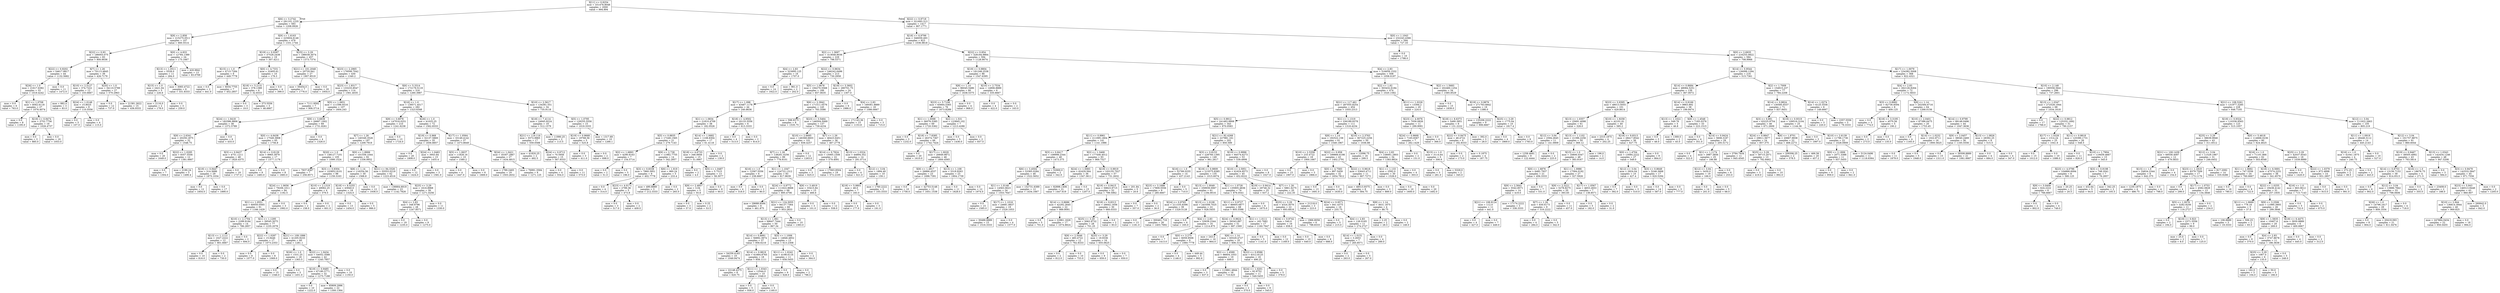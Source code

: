 digraph Tree {
node [shape=box] ;
0 [label="X[11] <= 0.9254\nmse = 331476.8048\nsamples = 2000\nvalue = 994.894"] ;
1 [label="X[6] <= 3.2742\nmse = 291101.1235\nsamples = 583\nvalue = 1208.0926"] ;
0 -> 1 [labeldistance=2.5, labelangle=45, headlabel="True"] ;
2 [label="X[9] <= 2.858\nmse = 215275.0511\nsamples = 107\nvalue = 660.5514"] ;
1 -> 2 ;
3 [label="X[22] <= 0.93\nmse = 186003.075\nsamples = 83\nvalue = 800.9036"] ;
2 -> 3 ;
4 [label="X[22] <= 0.9202\nmse = 54617.8817\nsamples = 44\nvalue = 1132.5682"] ;
3 -> 4 ;
5 [label="X[26] <= 1.0\nmse = 21617.6382\nsamples = 33\nvalue = 1019.4242"] ;
4 -> 5 ;
6 [label="mse = 0.0\nsamples = 6\nvalue = 763.0"] ;
5 -> 6 ;
7 [label="X[1] <= 1.0708\nmse = 8562.6118\nsamples = 27\nvalue = 1076.4074"] ;
5 -> 7 ;
8 [label="mse = 0.0\nsamples = 8\nvalue = 1195.0"] ;
7 -> 8 ;
9 [label="X[19] <= 0.9474\nmse = 3752.7756\nsamples = 19\nvalue = 1026.4737"] ;
7 -> 9 ;
10 [label="mse = 0.0\nsamples = 3\nvalue = 885.0"] ;
9 -> 10 ;
11 [label="mse = 0.0\nsamples = 16\nvalue = 1053.0"] ;
9 -> 11 ;
12 [label="mse = 0.0\nsamples = 11\nvalue = 1472.0"] ;
4 -> 12 ;
13 [label="X[7] <= 1.26\nmse = 70113.4845\nsamples = 39\nvalue = 426.7179"] ;
3 -> 13 ;
14 [label="X[10] <= 2.5127\nmse = 374.7222\nsamples = 12\nvalue = 103.6667"] ;
13 -> 14 ;
15 [label="mse = 882.0\nsamples = 3\nvalue = 83.0"] ;
14 -> 15 ;
16 [label="X[24] <= 1.0148\nmse = 15.8025\nsamples = 9\nvalue = 110.5556"] ;
14 -> 16 ;
17 [label="mse = 0.0\nsamples = 5\nvalue = 107.0"] ;
16 -> 17 ;
18 [label="mse = 0.0\nsamples = 4\nvalue = 115.0"] ;
16 -> 18 ;
19 [label="X[20] <= 1.0\nmse = 34110.5789\nsamples = 27\nvalue = 570.2963"] ;
13 -> 19 ;
20 [label="mse = 0.0\nsamples = 12\nvalue = 737.0"] ;
19 -> 20 ;
21 [label="mse = 21381.2622\nsamples = 15\nvalue = 436.9333"] ;
19 -> 21 ;
22 [label="X[0] <= 4.833\nmse = 12784.1389\nsamples = 24\nvalue = 175.1667"] ;
2 -> 22 ;
23 [label="X[13] <= 1.0511\nmse = 5528.0\nsamples = 11\nvalue = 284.0"] ;
22 -> 23 ;
24 [label="X[15] <= 1.0\nmse = 2421.04\nsamples = 5\nvalue = 226.6"] ;
23 -> 24 ;
25 [label="mse = 2116.0\nsamples = 2\nvalue = 178.0"] ;
24 -> 25 ;
26 [label="mse = 0.0\nsamples = 3\nvalue = 259.0"] ;
24 -> 26 ;
27 [label="mse = 3083.4722\nsamples = 6\nvalue = 331.8333"] ;
23 -> 27 ;
28 [label="mse = 420.9941\nsamples = 13\nvalue = 83.0769"] ;
22 -> 28 ;
29 [label="X[9] <= 1.6163\nmse = 225604.6146\nsamples = 476\nvalue = 1331.1744"] ;
1 -> 29 ;
30 [label="X[19] <= 0.9397\nmse = 37528.2438\nsamples = 19\nvalue = 307.4211"] ;
29 -> 30 ;
31 [label="X[15] <= 1.0\nmse = 4715.7284\nsamples = 9\nvalue = 449.7778"] ;
30 -> 31 ;
32 [label="mse = 0.0\nsamples = 2\nvalue = 441.0"] ;
31 -> 32 ;
33 [label="mse = 6034.7755\nsamples = 7\nvalue = 452.2857"] ;
31 -> 33 ;
34 [label="X[0] <= 4.7331\nmse = 32405.61\nsamples = 10\nvalue = 179.3"] ;
30 -> 34 ;
35 [label="X[18] <= 5.2131\nmse = 378.1389\nsamples = 6\nvalue = 32.8333"] ;
34 -> 35 ;
36 [label="mse = 0.0\nsamples = 3\nvalue = 19.0"] ;
35 -> 36 ;
37 [label="mse = 373.5556\nsamples = 3\nvalue = 46.6667"] ;
35 -> 37 ;
38 [label="mse = 0.0\nsamples = 4\nvalue = 399.0"] ;
34 -> 38 ;
39 [label="X[25] <= 3.29\nmse = 188038.3074\nsamples = 457\nvalue = 1373.7374"] ;
29 -> 39 ;
40 [label="X[21] <= 101.2048\nmse = 20720.941\nsamples = 27\nvalue = 1907.8519"] ;
39 -> 40 ;
41 [label="mse = 56454.0\nsamples = 7\nvalue = 1776.0"] ;
40 -> 41 ;
42 [label="mse = 0.0\nsamples = 20\nvalue = 1954.0"] ;
40 -> 42 ;
43 [label="X[23] <= 2.2965\nmse = 179506.7042\nsamples = 430\nvalue = 1340.2"] ;
39 -> 43 ;
44 [label="X[23] <= 1.9317\nmse = 133233.8547\nsamples = 114\nvalue = 1561.4035"] ;
43 -> 44 ;
45 [label="mse = 7111.9592\nsamples = 7\nvalue = 906.5714"] ;
44 -> 45 ;
46 [label="X[5] <= 1.0651\nmse = 111596.9316\nsamples = 107\nvalue = 1604.243"] ;
44 -> 46 ;
47 [label="X[24] <= 1.0418\nmse = 182586.9806\nsamples = 38\nvalue = 1372.5789"] ;
46 -> 47 ;
48 [label="X[9] <= 2.6341\nmse = 20259.1875\nsamples = 32\nvalue = 1548.75"] ;
47 -> 48 ;
49 [label="mse = 0.0\nsamples = 20\nvalue = 1649.0"] ;
48 -> 49 ;
50 [label="X[22] <= 1.0295\nmse = 9357.5556\nsamples = 12\nvalue = 1381.6667"] ;
48 -> 50 ;
51 [label="mse = 0.0\nsamples = 7\nvalue = 1304.0"] ;
50 -> 51 ;
52 [label="mse = 2190.24\nsamples = 5\nvalue = 1490.4"] ;
50 -> 52 ;
53 [label="mse = 0.0\nsamples = 6\nvalue = 433.0"] ;
47 -> 53 ;
54 [label="X[9] <= 3.6839\nmse = 26667.1002\nsamples = 69\nvalue = 1731.8261"] ;
46 -> 54 ;
55 [label="X[0] <= 4.6438\nmse = 17549.3908\nsamples = 65\nvalue = 1756.8"] ;
54 -> 55 ;
56 [label="X[3] <= 0.9437\nmse = 4751.1211\nsamples = 48\nvalue = 1820.4375"] ;
55 -> 56 ;
57 [label="X[19] <= 0.9447\nmse = 314.3686\nsamples = 29\nvalue = 1875.1034"] ;
56 -> 57 ;
58 [label="mse = 0.0\nsamples = 12\nvalue = 1854.0"] ;
57 -> 58 ;
59 [label="mse = 0.0\nsamples = 17\nvalue = 1890.0"] ;
57 -> 59 ;
60 [label="mse = 0.0\nsamples = 19\nvalue = 1737.0"] ;
56 -> 60 ;
61 [label="X[14] <= 0.8129\nmse = 9965.3979\nsamples = 17\nvalue = 1577.1176"] ;
55 -> 61 ;
62 [label="mse = 0.0\nsamples = 9\nvalue = 1483.0"] ;
61 -> 62 ;
63 [label="mse = 0.0\nsamples = 8\nvalue = 1683.0"] ;
61 -> 63 ;
64 [label="mse = 0.0\nsamples = 4\nvalue = 1326.0"] ;
54 -> 64 ;
65 [label="X[6] <= 5.3314\nmse = 172179.5119\nsamples = 316\nvalue = 1260.3987"] ;
43 -> 65 ;
66 [label="X[16] <= 1.0\nmse = 139571.4517\nsamples = 282\nvalue = 1323.6348"] ;
65 -> 66 ;
67 [label="X[9] <= 3.6978\nmse = 147016.0251\nsamples = 210\nvalue = 1241.6238"] ;
66 -> 67 ;
68 [label="X[7] <= 1.26\nmse = 140349.3526\nsamples = 197\nvalue = 1209.7919"] ;
67 -> 68 ;
69 [label="X[20] <= 1.0\nmse = 148127.7101\nsamples = 105\nvalue = 1099.1524"] ;
68 -> 69 ;
70 [label="mse = 7837.8367\nsamples = 7\nvalue = 256.8571"] ;
69 -> 70 ;
71 [label="X[3] <= 0.9304\nmse = 103852.9101\nsamples = 98\nvalue = 1159.3163"] ;
69 -> 71 ;
72 [label="X[24] <= 1.0656\nmse = 79206.1011\nsamples = 94\nvalue = 1192.5"] ;
71 -> 72 ;
73 [label="X[1] <= 1.0551\nmse = 60050.0565\nsamples = 91\nvalue = 1166.1429"] ;
72 -> 73 ;
74 [label="X[10] <= 2.1704\nmse = 2299.9184\nsamples = 14\nvalue = 786.2857"] ;
73 -> 74 ;
75 [label="X[13] <= 1.1113\nmse = 1027.2222\nsamples = 12\nvalue = 801.6667"] ;
74 -> 75 ;
76 [label="mse = 0.0\nsamples = 10\nvalue = 816.0"] ;
75 -> 76 ;
77 [label="mse = 0.0\nsamples = 2\nvalue = 730.0"] ;
75 -> 77 ;
78 [label="mse = 0.0\nsamples = 2\nvalue = 694.0"] ;
74 -> 78 ;
79 [label="X[1] <= 1.1295\nmse = 39545.3075\nsamples = 77\nvalue = 1235.2078"] ;
73 -> 79 ;
80 [label="X[22] <= 1.0287\nmse = 15.9446\nsamples = 17\nvalue = 1073.2353"] ;
79 -> 80 ;
81 [label="mse = 0.0\nsamples = 9\nvalue = 1077.0"] ;
80 -> 81 ;
82 [label="mse = 0.0\nsamples = 8\nvalue = 1069.0"] ;
80 -> 82 ;
83 [label="X[21] <= 109.1996\nmse = 41205.9233\nsamples = 60\nvalue = 1281.1"] ;
79 -> 83 ;
84 [label="X[26] <= 1.0\nmse = 1531.25\nsamples = 18\nvalue = 1363.5"] ;
83 -> 84 ;
85 [label="mse = 0.0\nsamples = 15\nvalue = 1346.0"] ;
84 -> 85 ;
86 [label="mse = 0.0\nsamples = 3\nvalue = 1451.0"] ;
84 -> 86 ;
87 [label="X[22] <= 1.0434\nmse = 54052.3588\nsamples = 42\nvalue = 1245.7857"] ;
83 -> 87 ;
88 [label="X[19] <= 0.9485\nmse = 67180.5771\nsamples = 32\nvalue = 1275.7188"] ;
87 -> 88 ;
89 [label="mse = 0.0\nsamples = 10\nvalue = 1222.0"] ;
88 -> 89 ;
90 [label="mse = 95809.2996\nsamples = 22\nvalue = 1300.1364"] ;
88 -> 90 ;
91 [label="mse = 0.0\nsamples = 10\nvalue = 1150.0"] ;
87 -> 91 ;
92 [label="mse = 0.0\nsamples = 3\nvalue = 1992.0"] ;
72 -> 92 ;
93 [label="X[10] <= 2.1319\nmse = 49062.25\nsamples = 4\nvalue = 379.5"] ;
71 -> 93 ;
94 [label="mse = 0.0\nsamples = 2\nvalue = 158.0"] ;
93 -> 94 ;
95 [label="mse = 0.0\nsamples = 2\nvalue = 601.0"] ;
93 -> 95 ;
96 [label="X[0] <= 1.8906\nmse = 101556.1044\nsamples = 92\nvalue = 1336.0652"] ;
68 -> 96 ;
97 [label="X[8] <= 1.14\nmse = 116254.56\nsamples = 30\nvalue = 1568.8"] ;
96 -> 97 ;
98 [label="X[18] <= 8.5255\nmse = 43940.0\nsamples = 18\nvalue = 1324.0"] ;
97 -> 98 ;
99 [label="mse = 0.0\nsamples = 13\nvalue = 1454.0"] ;
98 -> 99 ;
100 [label="mse = 0.0\nsamples = 5\nvalue = 986.0"] ;
98 -> 100 ;
101 [label="mse = 0.0\nsamples = 12\nvalue = 1936.0"] ;
97 -> 101 ;
102 [label="X[21] <= 94.3326\nmse = 55553.0219\nsamples = 62\nvalue = 1223.4516"] ;
96 -> 102 ;
103 [label="mse = 136664.6919\nsamples = 23\nvalue = 1142.7826"] ;
102 -> 103 ;
104 [label="X[25] <= 3.29\nmse = 1616.8968\nsamples = 39\nvalue = 1271.0256"] ;
102 -> 104 ;
105 [label="X[4] <= 2.83\nmse = 348.9796\nsamples = 28\nvalue = 1247.8571"] ;
104 -> 105 ;
106 [label="mse = 0.0\nsamples = 19\nvalue = 1235.0"] ;
105 -> 106 ;
107 [label="mse = 0.0\nsamples = 9\nvalue = 1275.0"] ;
105 -> 107 ;
108 [label="mse = 0.0\nsamples = 11\nvalue = 1330.0"] ;
104 -> 108 ;
109 [label="mse = 0.0\nsamples = 13\nvalue = 1724.0"] ;
67 -> 109 ;
110 [label="X[26] <= 1.0\nmse = 41025.25\nsamples = 72\nvalue = 1562.8333"] ;
66 -> 110 ;
111 [label="X[19] <= 0.968\nmse = 32137.5869\nsamples = 35\nvalue = 1656.8857"] ;
110 -> 111 ;
112 [label="mse = 0.0\nsamples = 20\nvalue = 1808.0"] ;
111 -> 112 ;
113 [label="X[24] <= 1.0483\nmse = 3943.84\nsamples = 15\nvalue = 1455.4"] ;
111 -> 113 ;
114 [label="mse = 0.0\nsamples = 12\nvalue = 1424.0"] ;
113 -> 114 ;
115 [label="mse = 0.0\nsamples = 3\nvalue = 1581.0"] ;
113 -> 115 ;
116 [label="X[17] <= 1.0564\nmse = 33149.4142\nsamples = 37\nvalue = 1473.8649"] ;
110 -> 116 ;
117 [label="X[5] <= 1.0637\nmse = 11828.16\nsamples = 10\nvalue = 1580.2"] ;
116 -> 117 ;
118 [label="mse = 0.0\nsamples = 4\nvalue = 1447.0"] ;
117 -> 118 ;
119 [label="mse = 0.0\nsamples = 6\nvalue = 1669.0"] ;
117 -> 119 ;
120 [label="X[24] <= 1.0421\nmse = 35307.2867\nsamples = 27\nvalue = 1434.4815"] ;
116 -> 120 ;
121 [label="mse = 1789.2465\nsamples = 19\nvalue = 1503.2632"] ;
120 -> 121 ;
122 [label="mse = 76991.3594\nsamples = 8\nvalue = 1271.125"] ;
120 -> 122 ;
123 [label="X[10] <= 2.5617\nmse = 134381.551\nsamples = 34\nvalue = 735.9118"] ;
65 -> 123 ;
124 [label="X[18] <= 7.4114\nmse = 24945.9224\nsamples = 19\nvalue = 512.1579"] ;
123 -> 124 ;
125 [label="X[21] <= 119.116\nmse = 5572.9965\nsamples = 17\nvalue = 559.0588"] ;
124 -> 125 ;
126 [label="mse = 41820.25\nsamples = 2\nvalue = 492.5"] ;
125 -> 126 ;
127 [label="X[24] <= 0.9712\nmse = 70.5956\nsamples = 15\nvalue = 567.9333"] ;
125 -> 127 ;
128 [label="mse = 0.0\nsamples = 4\nvalue = 554.0"] ;
127 -> 128 ;
129 [label="mse = 0.0\nsamples = 11\nvalue = 573.0"] ;
127 -> 129 ;
130 [label="mse = 11990.25\nsamples = 2\nvalue = 113.5"] ;
124 -> 130 ;
131 [label="X[5] <= 1.0795\nmse = 129255.5556\nsamples = 15\nvalue = 1019.3333"] ;
123 -> 131 ;
132 [label="X[19] <= 0.9668\nmse = 19768.56\nsamples = 5\nvalue = 525.8"] ;
131 -> 132 ;
133 [label="mse = 0.0\nsamples = 3\nvalue = 411.0"] ;
132 -> 133 ;
134 [label="mse = 0.0\nsamples = 2\nvalue = 698.0"] ;
132 -> 134 ;
135 [label="mse = 1317.69\nsamples = 10\nvalue = 1266.1"] ;
131 -> 135 ;
136 [label="X[22] <= 0.9718\nmse = 321693.313\nsamples = 1417\nvalue = 907.1771"] ;
0 -> 136 [labeldistance=2.5, labelangle=-45, headlabel="False"] ;
137 [label="X[18] <= 6.9799\nmse = 346059.493\nsamples = 823\nvalue = 1036.9818"] ;
136 -> 137 ;
138 [label="X[2] <= 1.3697\nmse = 313648.9036\nsamples = 229\nvalue = 798.5371"] ;
137 -> 138 ;
139 [label="X[4] <= 2.83\nmse = 323695.125\nsamples = 16\nvalue = 1707.0"] ;
138 -> 139 ;
140 [label="mse = 0.0\nsamples = 14\nvalue = 1922.0"] ;
139 -> 140 ;
141 [label="mse = 961.0\nsamples = 2\nvalue = 202.0"] ;
139 -> 141 ;
142 [label="X[22] <= 0.9634\nmse = 246242.6496\nsamples = 213\nvalue = 730.2958"] ;
138 -> 142 ;
143 [label="X[5] <= 1.0678\nmse = 194270.5568\nsamples = 189\nvalue = 657.0635"] ;
142 -> 143 ;
144 [label="X[17] <= 1.098\nmse = 43487.1178\nsamples = 44\nvalue = 240.8636"] ;
143 -> 144 ;
145 [label="X[1] <= 1.0834\nmse = 21810.4709\nsamples = 38\nvalue = 182.0526"] ;
144 -> 145 ;
146 [label="X[5] <= 0.8835\nmse = 17249.1565\nsamples = 21\nvalue = 279.7143"] ;
145 -> 146 ;
147 [label="X[2] <= 1.6893\nmse = 4290.8163\nsamples = 7\nvalue = 154.5714"] ;
146 -> 147 ;
148 [label="mse = 0.0\nsamples = 2\nvalue = 51.0"] ;
147 -> 148 ;
149 [label="mse = 0.0\nsamples = 5\nvalue = 196.0"] ;
147 -> 149 ;
150 [label="X[9] <= 2.738\nmse = 11982.7755\nsamples = 14\nvalue = 342.2857"] ;
146 -> 150 ;
151 [label="X[3] <= 0.8338\nmse = 7860.3951\nsamples = 9\nvalue = 402.7778"] ;
150 -> 151 ;
152 [label="mse = 0.0\nsamples = 4\nvalue = 314.0"] ;
151 -> 152 ;
153 [label="X[23] <= 4.0171\nmse = 2799.36\nsamples = 5\nvalue = 473.8"] ;
151 -> 153 ;
154 [label="mse = 0.0\nsamples = 3\nvalue = 517.0"] ;
153 -> 154 ;
155 [label="mse = 0.0\nsamples = 2\nvalue = 409.0"] ;
153 -> 155 ;
156 [label="X[6] <= 1.919\nmse = 960.24\nsamples = 5\nvalue = 233.4"] ;
150 -> 156 ;
157 [label="mse = 490.8889\nsamples = 3\nvalue = 212.3333"] ;
156 -> 157 ;
158 [label="mse = 0.0\nsamples = 2\nvalue = 265.0"] ;
156 -> 158 ;
159 [label="X[14] <= 1.0682\nmse = 1108.8304\nsamples = 17\nvalue = 61.4118"] ;
145 -> 159 ;
160 [label="X[18] <= 4.6733\nmse = 346.9956\nsamples = 15\nvalue = 51.0667"] ;
159 -> 160 ;
161 [label="mse = 9.0\nsamples = 2\nvalue = 4.0"] ;
160 -> 161 ;
162 [label="X[5] <= 1.0487\nmse = 5.7515\nsamples = 13\nvalue = 58.3077"] ;
160 -> 162 ;
163 [label="X[9] <= 2.4857\nmse = 3.04\nsamples = 5\nvalue = 55.6"] ;
162 -> 163 ;
164 [label="mse = 0.0\nsamples = 3\nvalue = 57.0"] ;
163 -> 164 ;
165 [label="mse = 0.25\nsamples = 2\nvalue = 53.5"] ;
163 -> 165 ;
166 [label="mse = 0.0\nsamples = 8\nvalue = 60.0"] ;
162 -> 166 ;
167 [label="mse = 0.0\nsamples = 2\nvalue = 139.0"] ;
159 -> 167 ;
168 [label="X[18] <= 4.9502\nmse = 20133.5556\nsamples = 6\nvalue = 613.3333"] ;
144 -> 168 ;
169 [label="mse = 0.0\nsamples = 4\nvalue = 513.0"] ;
168 -> 169 ;
170 [label="mse = 0.0\nsamples = 2\nvalue = 814.0"] ;
168 -> 170 ;
171 [label="X[6] <= 2.3942\nmse = 171511.0576\nsamples = 145\nvalue = 783.3586"] ;
143 -> 171 ;
172 [label="mse = 598.9375\nsamples = 8\nvalue = 1535.75"] ;
171 -> 172 ;
173 [label="X[23] <= 3.5464\nmse = 146504.5069\nsamples = 137\nvalue = 739.4234"] ;
171 -> 173 ;
174 [label="X[10] <= 2.6685\nmse = 146368.6603\nsamples = 101\nvalue = 836.4257"] ;
173 -> 174 ;
175 [label="X[7] <= 1.26\nmse = 138261.0256\nsamples = 89\nvalue = 778.9101"] ;
174 -> 175 ;
176 [label="X[16] <= 1.0\nmse = 12587.5556\nsamples = 6\nvalue = 238.6667"] ;
175 -> 176 ;
177 [label="mse = 0.0\nsamples = 4\nvalue = 318.0"] ;
176 -> 177 ;
178 [label="mse = 0.0\nsamples = 2\nvalue = 80.0"] ;
176 -> 178 ;
179 [label="X[1] <= 1.1047\nmse = 124722.1312\nsamples = 83\nvalue = 817.9639"] ;
175 -> 179 ;
180 [label="X[24] <= 0.9772\nmse = 111622.8668\nsamples = 68\nvalue = 895.4706"] ;
179 -> 180 ;
181 [label="mse = 29688.8594\nsamples = 8\nvalue = 461.875"] ;
180 -> 181 ;
182 [label="X[21] <= 124.3055\nmse = 94137.7364\nsamples = 60\nvalue = 953.2833"] ;
180 -> 182 ;
183 [label="X[13] <= 1.061\nmse = 68647.7444\nsamples = 50\nvalue = 867.34"] ;
182 -> 183 ;
184 [label="X[14] <= 0.8991\nmse = 56892.3974\nsamples = 37\nvalue = 956.6216"] ;
183 -> 184 ;
185 [label="mse = 34259.4183\nsamples = 19\nvalue = 1049.9474"] ;
184 -> 185 ;
186 [label="X[14] <= 0.9819\nmse = 61884.8765\nsamples = 18\nvalue = 858.1111"] ;
184 -> 186 ;
187 [label="mse = 22148.4375\nsamples = 8\nvalue = 620.75"] ;
186 -> 187 ;
188 [label="X[11] <= 1.0343\nmse = 12544.0\nsamples = 10\nvalue = 1048.0"] ;
186 -> 188 ;
189 [label="mse = 0.0\nsamples = 5\nvalue = 936.0"] ;
188 -> 189 ;
190 [label="mse = 0.0\nsamples = 5\nvalue = 1160.0"] ;
188 -> 190 ;
191 [label="X[5] <= 1.1006\nmse = 14846.4852\nsamples = 13\nvalue = 613.2308"] ;
183 -> 191 ;
192 [label="X[11] <= 1.0242\nmse = 4198.6116\nsamples = 11\nvalue = 658.5455"] ;
191 -> 192 ;
193 [label="mse = 0.0\nsamples = 9\nvalue = 628.0"] ;
192 -> 193 ;
194 [label="mse = 0.0\nsamples = 2\nvalue = 796.0"] ;
192 -> 194 ;
195 [label="mse = 0.0\nsamples = 2\nvalue = 364.0"] ;
191 -> 195 ;
196 [label="mse = 0.0\nsamples = 10\nvalue = 1383.0"] ;
182 -> 196 ;
197 [label="X[9] <= 3.4919\nmse = 33415.84\nsamples = 15\nvalue = 466.6"] ;
179 -> 197 ;
198 [label="mse = 0.0\nsamples = 3\nvalue = 101.0"] ;
197 -> 198 ;
199 [label="mse = 0.0\nsamples = 12\nvalue = 558.0"] ;
197 -> 199 ;
200 [label="mse = 0.0\nsamples = 12\nvalue = 1263.0"] ;
174 -> 200 ;
201 [label="X[7] <= 1.26\nmse = 46423.6451\nsamples = 36\nvalue = 467.2778"] ;
173 -> 201 ;
202 [label="X[14] <= 0.7824\nmse = 15065.1508\nsamples = 22\nvalue = 579.4091"] ;
201 -> 202 ;
203 [label="mse = 0.0\nsamples = 3\nvalue = 625.0"] ;
202 -> 203 ;
204 [label="mse = 17063.8504\nsamples = 19\nvalue = 572.2105"] ;
202 -> 204 ;
205 [label="X[13] <= 1.0324\nmse = 44894.352\nsamples = 14\nvalue = 291.0714"] ;
201 -> 205 ;
206 [label="mse = 0.0\nsamples = 4\nvalue = 621.0"] ;
205 -> 206 ;
207 [label="X[12] <= 3.04\nmse = 1894.49\nsamples = 10\nvalue = 159.1"] ;
205 -> 207 ;
208 [label="X[18] <= 5.9801\nmse = 48.0\nsamples = 7\nvalue = 183.0"] ;
207 -> 208 ;
209 [label="mse = 0.0\nsamples = 4\nvalue = 177.0"] ;
208 -> 209 ;
210 [label="mse = 0.0\nsamples = 3\nvalue = 191.0"] ;
208 -> 210 ;
211 [label="mse = 1760.2222\nsamples = 3\nvalue = 103.3333"] ;
207 -> 211 ;
212 [label="X[18] <= 3.3602\nmse = 280701.75\nsamples = 24\nvalue = 1307.0"] ;
142 -> 212 ;
213 [label="mse = 0.0\nsamples = 6\nvalue = 1986.0"] ;
212 -> 213 ;
214 [label="X[4] <= 2.83\nmse = 169361.8889\nsamples = 18\nvalue = 1080.6667"] ;
212 -> 214 ;
215 [label="mse = 171143.36\nsamples = 15\nvalue = 1153.8"] ;
214 -> 215 ;
216 [label="mse = 0.0\nsamples = 3\nvalue = 715.0"] ;
214 -> 216 ;
217 [label="X[22] <= 0.854\nmse = 328184.9864\nsamples = 594\nvalue = 1128.9074"] ;
137 -> 217 ;
218 [label="X[19] <= 0.9804\nmse = 191248.2538\nsamples = 86\nvalue = 1547.6395"] ;
217 -> 218 ;
219 [label="X[8] <= 1.14\nmse = 86045.5486\nsamples = 80\nvalue = 1638.5375"] ;
218 -> 219 ;
220 [label="X[23] <= 5.7108\nmse = 65664.5365\nsamples = 76\nvalue = 1673.8289"] ;
219 -> 220 ;
221 [label="X[1] <= 1.0098\nmse = 36076.5385\nsamples = 69\nvalue = 1720.5362"] ;
220 -> 221 ;
222 [label="mse = 0.0\nsamples = 3\nvalue = 1232.0"] ;
221 -> 222 ;
223 [label="X[18] <= 7.8385\nmse = 26374.7367\nsamples = 66\nvalue = 1742.7424"] ;
221 -> 223 ;
224 [label="mse = 0.0\nsamples = 20\nvalue = 1610.0"] ;
223 -> 224 ;
225 [label="X[17] <= 1.0029\nmse = 26849.9872\nsamples = 46\nvalue = 1800.4565"] ;
223 -> 225 ;
226 [label="X[9] <= 1.4917\nmse = 26866.4537\nsamples = 23\nvalue = 1696.7391"] ;
225 -> 226 ;
227 [label="mse = 0.0\nsamples = 10\nvalue = 1756.0"] ;
226 -> 227 ;
228 [label="mse = 42753.5148\nsamples = 13\nvalue = 1651.1538"] ;
226 -> 228 ;
229 [label="X[13] <= 1.108\nmse = 5318.9263\nsamples = 23\nvalue = 1904.1739"] ;
225 -> 229 ;
230 [label="mse = 0.0\nsamples = 11\nvalue = 1828.0"] ;
229 -> 230 ;
231 [label="mse = 0.0\nsamples = 12\nvalue = 1974.0"] ;
229 -> 231 ;
232 [label="X[2] <= 1.531\nmse = 123845.102\nsamples = 7\nvalue = 1213.4286"] ;
220 -> 232 ;
233 [label="mse = 0.0\nsamples = 5\nvalue = 1436.0"] ;
232 -> 233 ;
234 [label="mse = 0.0\nsamples = 2\nvalue = 657.0"] ;
232 -> 234 ;
235 [label="mse = 0.0\nsamples = 4\nvalue = 968.0"] ;
219 -> 235 ;
236 [label="X[10] <= 2.7534\nmse = 14906.8889\nsamples = 6\nvalue = 335.6667"] ;
218 -> 236 ;
237 [label="mse = 0.0\nsamples = 4\nvalue = 422.0"] ;
236 -> 237 ;
238 [label="mse = 0.0\nsamples = 2\nvalue = 163.0"] ;
236 -> 238 ;
239 [label="X[4] <= 2.83\nmse = 316659.1532\nsamples = 508\nvalue = 1058.0197"] ;
217 -> 239 ;
240 [label="X[2] <= 1.62\nmse = 303432.6184\nsamples = 474\nvalue = 1020.1582"] ;
239 -> 240 ;
241 [label="X[21] <= 117.461\nmse = 287055.8254\nsamples = 454\nvalue = 1055.2313"] ;
240 -> 241 ;
242 [label="X[5] <= 0.9912\nmse = 241483.9908\nsamples = 343\nvalue = 970.0583"] ;
241 -> 242 ;
243 [label="X[11] <= 0.9961\nmse = 211095.1804\nsamples = 141\nvalue = 1141.1986"] ;
242 -> 243 ;
244 [label="X[3] <= 0.8417\nmse = 108998.2344\nsamples = 48\nvalue = 1473.375"] ;
243 -> 244 ;
245 [label="X[6] <= 3.4504\nmse = 53365.0284\nsamples = 46\nvalue = 1522.5652"] ;
244 -> 245 ;
246 [label="X[1] <= 1.0148\nmse = 14563.0623\nsamples = 34\nvalue = 1553.7647"] ;
245 -> 246 ;
247 [label="mse = 0.0\nsamples = 15\nvalue = 1585.0"] ;
246 -> 247 ;
248 [label="X[17] <= 1.1016\nmse = 24681.8837\nsamples = 19\nvalue = 1529.1053"] ;
246 -> 248 ;
249 [label="mse = 30488.8889\nsamples = 15\nvalue = 1516.3333"] ;
248 -> 249 ;
250 [label="mse = 0.0\nsamples = 4\nvalue = 1577.0"] ;
248 -> 250 ;
251 [label="mse = 152731.6389\nsamples = 12\nvalue = 1434.1667"] ;
245 -> 251 ;
252 [label="mse = 52900.0\nsamples = 2\nvalue = 342.0"] ;
244 -> 252 ;
253 [label="X[2] <= 1.3468\nmse = 177446.4012\nsamples = 93\nvalue = 969.7527"] ;
243 -> 253 ;
254 [label="X[24] <= 1.0083\nmse = 62429.564\nsamples = 36\nvalue = 1347.3611"] ;
253 -> 254 ;
255 [label="mse = 82898.1406\nsamples = 21\nvalue = 1447.619"] ;
254 -> 255 ;
256 [label="mse = 0.0\nsamples = 15\nvalue = 1207.0"] ;
254 -> 256 ;
257 [label="X[19] <= 0.9919\nmse = 103155.7027\nsamples = 57\nvalue = 731.2632"] ;
253 -> 257 ;
258 [label="X[19] <= 0.9415\nmse = 59823.9715\nsamples = 52\nvalue = 799.5962"] ;
257 -> 258 ;
259 [label="X[14] <= 0.8686\nmse = 42292.2645\nsamples = 22\nvalue = 989.9091"] ;
258 -> 259 ;
260 [label="mse = 0.0\nsamples = 5\nvalue = 701.0"] ;
259 -> 260 ;
261 [label="mse = 22961.1626\nsamples = 17\nvalue = 1074.8824"] ;
259 -> 261 ;
262 [label="X[18] <= 9.8313\nmse = 26642.1656\nsamples = 30\nvalue = 660.0333"] ;
258 -> 262 ;
263 [label="X[25] <= 3.29\nmse = 3062.9732\nsamples = 28\nvalue = 701.25"] ;
262 -> 263 ;
264 [label="X[9] <= 2.5046\nmse = 483.4722\nsamples = 12\nvalue = 762.8333"] ;
263 -> 264 ;
265 [label="mse = 0.0\nsamples = 2\nvalue = 812.0"] ;
264 -> 265 ;
266 [label="mse = 0.0\nsamples = 10\nvalue = 753.0"] ;
264 -> 266 ;
267 [label="X[25] <= 3.29\nmse = 19.9336\nsamples = 16\nvalue = 655.0625"] ;
263 -> 267 ;
268 [label="mse = 0.0\nsamples = 9\nvalue = 659.0"] ;
267 -> 268 ;
269 [label="mse = 0.0\nsamples = 7\nvalue = 650.0"] ;
267 -> 269 ;
270 [label="mse = 0.0\nsamples = 2\nvalue = 83.0"] ;
262 -> 270 ;
271 [label="mse = 201.84\nsamples = 5\nvalue = 20.6"] ;
257 -> 271 ;
272 [label="X[21] <= 92.4268\nmse = 227981.161\nsamples = 202\nvalue = 850.599"] ;
242 -> 272 ;
273 [label="X[3] <= 0.8153\nmse = 228760.1395\nsamples = 149\nvalue = 961.2617"] ;
272 -> 273 ;
274 [label="X[16] <= 1.0\nmse = 52789.0255\nsamples = 14\nvalue = 437.2143"] ;
273 -> 274 ;
275 [label="X[23] <= 3.1686\nmse = 17809.5556\nsamples = 9\nvalue = 285.6667"] ;
274 -> 275 ;
276 [label="mse = 0.0\nsamples = 7\nvalue = 357.0"] ;
275 -> 276 ;
277 [label="mse = 0.0\nsamples = 2\nvalue = 36.0"] ;
275 -> 277 ;
278 [label="mse = 0.0\nsamples = 5\nvalue = 710.0"] ;
274 -> 278 ;
279 [label="X[19] <= 0.9809\nmse = 215575.8385\nsamples = 135\nvalue = 1015.6074"] ;
273 -> 279 ;
280 [label="X[13] <= 1.0049\nmse = 259939.0067\nsamples = 61\nvalue = 1184.9016"] ;
279 -> 280 ;
281 [label="X[24] <= 0.9765\nmse = 211335.8396\nsamples = 39\nvalue = 1329.5128"] ;
280 -> 281 ;
282 [label="mse = 0.0\nsamples = 13\nvalue = 1181.0"] ;
281 -> 282 ;
283 [label="mse = 300461.716\nsamples = 26\nvalue = 1403.7692"] ;
281 -> 283 ;
284 [label="X[13] <= 1.0108\nmse = 243308.7025\nsamples = 22\nvalue = 928.5455"] ;
280 -> 284 ;
285 [label="mse = 0.0\nsamples = 6\nvalue = 165.0"] ;
284 -> 285 ;
286 [label="X[4] <= 2.83\nmse = 33939.2344\nsamples = 16\nvalue = 1214.875"] ;
284 -> 286 ;
287 [label="mse = 0.0\nsamples = 7\nvalue = 1413.0"] ;
286 -> 287 ;
288 [label="X[0] <= 3.275\nmse = 6059.9506\nsamples = 9\nvalue = 1060.7778"] ;
286 -> 288 ;
289 [label="mse = 0.0\nsamples = 4\nvalue = 1146.0"] ;
288 -> 289 ;
290 [label="mse = 449.44\nsamples = 5\nvalue = 992.6"] ;
288 -> 290 ;
291 [label="X[1] <= 1.0728\nmse = 135905.4836\nsamples = 74\nvalue = 876.0541"] ;
279 -> 291 ;
292 [label="X[11] <= 0.9727\nmse = 86605.6877\nsamples = 68\nvalue = 805.5588"] ;
291 -> 292 ;
293 [label="X[24] <= 0.9624\nmse = 59343.897\nsamples = 51\nvalue = 687.1569"] ;
292 -> 293 ;
294 [label="mse = 243.0\nsamples = 16\nvalue = 864.0"] ;
293 -> 294 ;
295 [label="X[8] <= 1.14\nmse = 65529.4727\nsamples = 35\nvalue = 606.3143"] ;
293 -> 295 ;
296 [label="X[2] <= 1.4589\nmse = 96604.1053\nsamples = 19\nvalue = 699.0"] ;
295 -> 296 ;
297 [label="mse = 0.0\nsamples = 3\nvalue = 637.0"] ;
296 -> 297 ;
298 [label="mse = 113861.4844\nsamples = 16\nvalue = 710.625"] ;
296 -> 298 ;
299 [label="X[22] <= 0.9586\nmse = 6312.8125\nsamples = 16\nvalue = 496.25"] ;
295 -> 299 ;
300 [label="X[24] <= 1.0201\nmse = 92.9752\nsamples = 11\nvalue = 549.5455"] ;
299 -> 300 ;
301 [label="mse = 0.0\nsamples = 2\nvalue = 570.0"] ;
300 -> 301 ;
302 [label="mse = 0.0\nsamples = 9\nvalue = 545.0"] ;
300 -> 302 ;
303 [label="mse = 0.0\nsamples = 5\nvalue = 379.0"] ;
299 -> 303 ;
304 [label="X[1] <= 1.0111\nmse = 162.7682\nsamples = 17\nvalue = 1160.7647"] ;
292 -> 304 ;
305 [label="mse = 0.0\nsamples = 5\nvalue = 1141.0"] ;
304 -> 305 ;
306 [label="mse = 0.0\nsamples = 12\nvalue = 1169.0"] ;
304 -> 306 ;
307 [label="mse = 0.0\nsamples = 6\nvalue = 1675.0"] ;
291 -> 307 ;
308 [label="X[19] <= 0.9996\nmse = 94574.6273\nsamples = 53\nvalue = 539.4906"] ;
272 -> 308 ;
309 [label="X[10] <= 2.5951\nmse = 61624.8573\nsamples = 45\nvalue = 452.8222"] ;
308 -> 309 ;
310 [label="X[19] <= 0.9414\nmse = 29746.32\nsamples = 25\nvalue = 637.2"] ;
309 -> 310 ;
311 [label="X[25] <= 3.29\nmse = 4324.3079\nsamples = 22\nvalue = 693.6818"] ;
310 -> 311 ;
312 [label="X[24] <= 0.9742\nmse = 540.0\nsamples = 16\nvalue = 658.0"] ;
311 -> 312 ;
313 [label="mse = 0.0\nsamples = 10\nvalue = 640.0"] ;
312 -> 313 ;
314 [label="mse = 0.0\nsamples = 6\nvalue = 688.0"] ;
312 -> 314 ;
315 [label="mse = 1966.8056\nsamples = 6\nvalue = 788.8333"] ;
311 -> 315 ;
316 [label="mse = 21218.0\nsamples = 3\nvalue = 223.0"] ;
310 -> 316 ;
317 [label="X[7] <= 1.26\nmse = 5861.6275\nsamples = 20\nvalue = 222.35"] ;
309 -> 317 ;
318 [label="X[24] <= 0.9571\nmse = 841.4375\nsamples = 16\nvalue = 255.75"] ;
317 -> 318 ;
319 [label="mse = 0.0\nsamples = 5\nvalue = 215.0"] ;
318 -> 319 ;
320 [label="X[4] <= 2.83\nmse = 126.0165\nsamples = 11\nvalue = 274.2727"] ;
318 -> 320 ;
321 [label="X[14] <= 1.0151\nmse = 3.2653\nsamples = 7\nvalue = 265.8571"] ;
320 -> 321 ;
322 [label="mse = 0.0\nsamples = 2\nvalue = 263.0"] ;
321 -> 322 ;
323 [label="mse = 0.0\nsamples = 5\nvalue = 267.0"] ;
321 -> 323 ;
324 [label="mse = 0.0\nsamples = 4\nvalue = 289.0"] ;
320 -> 324 ;
325 [label="X[8] <= 1.14\nmse = 3631.1875\nsamples = 4\nvalue = 88.75"] ;
317 -> 325 ;
326 [label="mse = 2.25\nsamples = 2\nvalue = 28.5"] ;
325 -> 326 ;
327 [label="mse = 0.0\nsamples = 2\nvalue = 149.0"] ;
325 -> 327 ;
328 [label="mse = 0.0\nsamples = 8\nvalue = 1027.0"] ;
308 -> 328 ;
329 [label="X[1] <= 1.1319\nmse = 336189.9378\nsamples = 111\nvalue = 1318.4234"] ;
241 -> 329 ;
330 [label="X[8] <= 1.14\nmse = 192522.158\nsamples = 61\nvalue = 1549.1967"] ;
329 -> 330 ;
331 [label="X[10] <= 2.5358\nmse = 233.4722\nsamples = 18\nvalue = 1900.1667"] ;
330 -> 331 ;
332 [label="mse = 0.0\nsamples = 15\nvalue = 1907.0"] ;
331 -> 332 ;
333 [label="mse = 0.0\nsamples = 3\nvalue = 1866.0"] ;
331 -> 333 ;
334 [label="X[22] <= 0.958\nmse = 199866.6198\nsamples = 43\nvalue = 1402.2791"] ;
330 -> 334 ;
335 [label="X[0] <= 4.7583\nmse = 897.5459\nsamples = 32\nvalue = 1654.7812"] ;
334 -> 335 ;
336 [label="mse = 0.0\nsamples = 13\nvalue = 1691.0"] ;
335 -> 336 ;
337 [label="mse = 0.0\nsamples = 19\nvalue = 1630.0"] ;
335 -> 337 ;
338 [label="X[22] <= 0.9618\nmse = 53643.4711\nsamples = 11\nvalue = 667.7273"] ;
334 -> 338 ;
339 [label="mse = 48513.9375\nsamples = 8\nvalue = 584.75"] ;
338 -> 339 ;
340 [label="mse = 0.0\nsamples = 3\nvalue = 889.0"] ;
338 -> 340 ;
341 [label="X[10] <= 2.3763\nmse = 367225.2256\nsamples = 50\nvalue = 1036.88"] ;
329 -> 341 ;
342 [label="mse = 12096.75\nsamples = 16\nvalue = 299.5"] ;
341 -> 342 ;
343 [label="X[4] <= 2.83\nmse = 158061.2803\nsamples = 34\nvalue = 1383.8824"] ;
341 -> 343 ;
344 [label="X[1] <= 1.133\nmse = 2592.0\nsamples = 30\nvalue = 1528.0"] ;
343 -> 344 ;
345 [label="mse = 0.0\nsamples = 10\nvalue = 1600.0"] ;
344 -> 345 ;
346 [label="mse = 0.0\nsamples = 20\nvalue = 1492.0"] ;
344 -> 346 ;
347 [label="mse = 0.0\nsamples = 4\nvalue = 303.0"] ;
343 -> 347 ;
348 [label="X[11] <= 1.0226\nmse = 13394.2\nsamples = 20\nvalue = 224.0"] ;
240 -> 348 ;
349 [label="X[23] <= 4.0076\nmse = 7056.0826\nsamples = 11\nvalue = 299.9091"] ;
348 -> 349 ;
350 [label="X[24] <= 0.9668\nmse = 7165.8367\nsamples = 7\nvalue = 262.1429"] ;
349 -> 350 ;
351 [label="mse = 0.0\nsamples = 2\nvalue = 151.0"] ;
350 -> 351 ;
352 [label="X[15] <= 1.0\nmse = 3114.64\nsamples = 5\nvalue = 306.6"] ;
350 -> 352 ;
353 [label="mse = 0.0\nsamples = 3\nvalue = 281.0"] ;
352 -> 353 ;
354 [label="mse = 5329.0\nsamples = 2\nvalue = 345.0"] ;
352 -> 354 ;
355 [label="mse = 0.0\nsamples = 4\nvalue = 366.0"] ;
349 -> 355 ;
356 [label="X[18] <= 8.6373\nmse = 5490.3951\nsamples = 9\nvalue = 131.2222"] ;
348 -> 356 ;
357 [label="X[22] <= 0.9475\nmse = 48.4722\nsamples = 6\nvalue = 182.8333"] ;
356 -> 357 ;
358 [label="mse = 0.0\nsamples = 2\nvalue = 173.0"] ;
357 -> 358 ;
359 [label="mse = 0.1875\nsamples = 4\nvalue = 187.75"] ;
357 -> 359 ;
360 [label="mse = 392.0\nsamples = 3\nvalue = 28.0"] ;
356 -> 360 ;
361 [label="X[2] <= 1.5683\nmse = 202460.1254\nsamples = 34\nvalue = 1585.8529"] ;
239 -> 361 ;
362 [label="mse = 0.0\nsamples = 15\nvalue = 1839.0"] ;
361 -> 362 ;
363 [label="X[19] <= 0.9876\nmse = 271763.6842\nsamples = 19\nvalue = 1386.0"] ;
361 -> 363 ;
364 [label="mse = 135206.2222\nsamples = 9\nvalue = 906.6667"] ;
363 -> 364 ;
365 [label="X[25] <= 3.29\nmse = 1775.04\nsamples = 10\nvalue = 1817.4"] ;
363 -> 365 ;
366 [label="mse = 0.0\nsamples = 4\nvalue = 1869.0"] ;
365 -> 366 ;
367 [label="mse = 0.0\nsamples = 6\nvalue = 1783.0"] ;
365 -> 367 ;
368 [label="X[0] <= 1.1043\nmse = 232243.4366\nsamples = 594\nvalue = 727.33"] ;
136 -> 368 ;
369 [label="mse = 0.0\nsamples = 10\nvalue = 1798.0"] ;
368 -> 369 ;
370 [label="X[0] <= 2.6935\nmse = 216255.0822\nsamples = 584\nvalue = 708.9966"] ;
368 -> 370 ;
371 [label="X[14] <= 0.9544\nmse = 126099.1294\nsamples = 216\nvalue = 515.7361"] ;
370 -> 371 ;
372 [label="X[14] <= 0.8684\nmse = 48084.5251\nsamples = 139\nvalue = 367.0072"] ;
371 -> 372 ;
373 [label="X[23] <= 3.9395\nmse = 48013.5055\nsamples = 101\nvalue = 429.8614"] ;
372 -> 373 ;
374 [label="X[13] <= 1.0357\nmse = 25691.4098\nsamples = 61\nvalue = 328.0"] ;
373 -> 374 ;
375 [label="X[12] <= 3.04\nmse = 2594.2645\nsamples = 11\nvalue = 141.0909"] ;
374 -> 375 ;
376 [label="mse = 1258.4691\nsamples = 9\nvalue = 122.4444"] ;
375 -> 376 ;
377 [label="mse = 0.0\nsamples = 2\nvalue = 225.0"] ;
375 -> 377 ;
378 [label="X[13] <= 1.1102\nmse = 21396.2256\nsamples = 50\nvalue = 369.12"] ;
374 -> 378 ;
379 [label="X[15] <= 1.0\nmse = 16806.0347\nsamples = 48\nvalue = 383.9167"] ;
378 -> 379 ;
380 [label="X[0] <= 1.6876\nmse = 6482.7937\nsamples = 21\nvalue = 456.3333"] ;
379 -> 380 ;
381 [label="X[9] <= 2.5641\nmse = 5542.8571\nsamples = 14\nvalue = 419.0"] ;
380 -> 381 ;
382 [label="X[21] <= 108.9124\nmse = 112.0\nsamples = 11\nvalue = 441.0"] ;
381 -> 382 ;
383 [label="mse = 0.0\nsamples = 4\nvalue = 427.0"] ;
382 -> 383 ;
384 [label="mse = 0.0\nsamples = 7\nvalue = 449.0"] ;
382 -> 384 ;
385 [label="mse = 17174.2222\nsamples = 3\nvalue = 338.3333"] ;
381 -> 385 ;
386 [label="mse = 0.0\nsamples = 7\nvalue = 531.0"] ;
380 -> 386 ;
387 [label="X[1] <= 1.0986\nmse = 17584.0192\nsamples = 27\nvalue = 327.5926"] ;
379 -> 387 ;
388 [label="X[9] <= 2.3221\nmse = 5278.8275\nsamples = 20\nvalue = 393.65"] ;
387 -> 388 ;
389 [label="X[7] <= 1.26\nmse = 830.6173\nsamples = 9\nvalue = 316.2222"] ;
388 -> 389 ;
390 [label="mse = 0.0\nsamples = 4\nvalue = 284.0"] ;
389 -> 390 ;
391 [label="mse = 0.0\nsamples = 5\nvalue = 342.0"] ;
389 -> 391 ;
392 [label="mse = 0.0\nsamples = 11\nvalue = 457.0"] ;
388 -> 392 ;
393 [label="X[17] <= 1.0567\nmse = 4653.2653\nsamples = 7\nvalue = 138.8571"] ;
387 -> 393 ;
394 [label="mse = 0.0\nsamples = 5\nvalue = 182.0"] ;
393 -> 394 ;
395 [label="mse = 0.0\nsamples = 2\nvalue = 31.0"] ;
393 -> 395 ;
396 [label="mse = 196.0\nsamples = 2\nvalue = 14.0"] ;
378 -> 396 ;
397 [label="X[10] <= 1.9258\nmse = 42101.61\nsamples = 40\nvalue = 585.2"] ;
373 -> 397 ;
398 [label="mse = 2310.1875\nsamples = 4\nvalue = 202.25"] ;
397 -> 398 ;
399 [label="X[18] <= 9.8313\nmse = 28417.8542\nsamples = 36\nvalue = 627.75"] ;
397 -> 399 ;
400 [label="X[0] <= 1.4704\nmse = 13084.2222\nsamples = 27\nvalue = 549.0"] ;
399 -> 400 ;
401 [label="X[12] <= 3.04\nmse = 2924.04\nsamples = 10\nvalue = 427.4"] ;
400 -> 401 ;
402 [label="mse = 0.0\nsamples = 7\nvalue = 392.0"] ;
401 -> 402 ;
403 [label="mse = 0.0\nsamples = 3\nvalue = 510.0"] ;
401 -> 403 ;
404 [label="X[3] <= 0.8649\nmse = 5246.3668\nsamples = 17\nvalue = 620.5294"] ;
400 -> 404 ;
405 [label="mse = 0.0\nsamples = 14\nvalue = 587.0"] ;
404 -> 405 ;
406 [label="mse = 0.0\nsamples = 3\nvalue = 777.0"] ;
404 -> 406 ;
407 [label="mse = 0.0\nsamples = 9\nvalue = 864.0"] ;
399 -> 407 ;
408 [label="X[14] <= 0.9166\nmse = 9863.892\nsamples = 38\nvalue = 199.9474"] ;
372 -> 408 ;
409 [label="X[13] <= 1.1022\nmse = 549.76\nsamples = 5\nvalue = 46.8"] ;
408 -> 409 ;
410 [label="mse = 0.0\nsamples = 3\nvalue = 48.0"] ;
409 -> 410 ;
411 [label="mse = 1369.0\nsamples = 2\nvalue = 45.0"] ;
409 -> 411 ;
412 [label="X[9] <= 1.4548\nmse = 7183.0376\nsamples = 33\nvalue = 223.1515"] ;
408 -> 412 ;
413 [label="mse = 0.0\nsamples = 4\nvalue = 351.0"] ;
412 -> 413 ;
414 [label="X[14] <= 0.9424\nmse = 5608.3187\nsamples = 29\nvalue = 205.5172"] ;
412 -> 414 ;
415 [label="mse = 0.0\nsamples = 4\nvalue = 322.0"] ;
414 -> 415 ;
416 [label="X[1] <= 1.1174\nmse = 3987.3856\nsamples = 25\nvalue = 186.88"] ;
414 -> 416 ;
417 [label="X[12] <= 3.04\nmse = 3430.0\nsamples = 19\nvalue = 166.0"] ;
416 -> 417 ;
418 [label="mse = 0.0\nsamples = 14\nvalue = 201.0"] ;
417 -> 418 ;
419 [label="mse = 0.0\nsamples = 5\nvalue = 68.0"] ;
417 -> 419 ;
420 [label="mse = 0.0\nsamples = 6\nvalue = 253.0"] ;
416 -> 420 ;
421 [label="X[2] <= 1.7009\nmse = 154915.237\nsamples = 77\nvalue = 784.2208"] ;
371 -> 421 ;
422 [label="X[14] <= 0.9824\nmse = 130585.9337\nsamples = 71\nvalue = 837.8451"] ;
421 -> 422 ;
423 [label="X[3] <= 0.891\nmse = 63225.9754\nsamples = 46\nvalue = 671.2609"] ;
422 -> 423 ;
424 [label="X[24] <= 0.9847\nmse = 29811.5677\nsamples = 24\nvalue = 857.375"] ;
423 -> 424 ;
425 [label="mse = 3784.7934\nsamples = 11\nvalue = 945.4545"] ;
424 -> 425 ;
426 [label="X[25] <= 3.29\nmse = 39715.2071\nsamples = 13\nvalue = 782.8462"] ;
424 -> 426 ;
427 [label="mse = 0.0\nsamples = 3\nvalue = 419.0"] ;
426 -> 427 ;
428 [label="mse = 0.0\nsamples = 10\nvalue = 892.0"] ;
426 -> 428 ;
429 [label="X[6] <= 1.9701\nmse = 20667.9938\nsamples = 22\nvalue = 468.2273"] ;
423 -> 429 ;
430 [label="mse = 209306.25\nsamples = 2\nvalue = 578.5"] ;
429 -> 430 ;
431 [label="mse = 466.56\nsamples = 20\nvalue = 457.2"] ;
429 -> 431 ;
432 [label="X[19] <= 0.9319\nmse = 109516.3104\nsamples = 25\nvalue = 1144.36"] ;
422 -> 432 ;
433 [label="mse = 0.0\nsamples = 3\nvalue = 1997.0"] ;
432 -> 433 ;
434 [label="X[10] <= 2.6139\nmse = 11796.1736\nsamples = 22\nvalue = 1028.0909"] ;
432 -> 434 ;
435 [label="X[0] <= 2.1806\nmse = 2071.3388\nsamples = 11\nvalue = 937.5455"] ;
434 -> 435 ;
436 [label="mse = 0.0\nsamples = 9\nvalue = 959.0"] ;
435 -> 436 ;
437 [label="mse = 0.0\nsamples = 2\nvalue = 841.0"] ;
435 -> 437 ;
438 [label="mse = 5124.0496\nsamples = 11\nvalue = 1118.6364"] ;
434 -> 438 ;
439 [label="X[14] <= 1.0274\nmse = 6125.5556\nsamples = 6\nvalue = 149.6667"] ;
421 -> 439 ;
440 [label="mse = 0.0\nsamples = 3\nvalue = 220.0"] ;
439 -> 440 ;
441 [label="mse = 2357.5556\nsamples = 3\nvalue = 79.3333"] ;
439 -> 441 ;
442 [label="X[17] <= 1.0079\nmse = 234382.5008\nsamples = 368\nvalue = 822.4321"] ;
370 -> 442 ;
443 [label="X[4] <= 2.83\nmse = 262126.8264\nsamples = 72\nvalue = 1172.5833"] ;
442 -> 443 ;
444 [label="X[3] <= 0.8992\nmse = 82736.8594\nsamples = 8\nvalue = 409.125"] ;
443 -> 444 ;
445 [label="mse = 0.0\nsamples = 3\nvalue = 774.0"] ;
444 -> 445 ;
446 [label="X[18] <= 3.3195\nmse = 4570.56\nsamples = 5\nvalue = 190.2"] ;
444 -> 446 ;
447 [label="mse = 0.0\nsamples = 2\nvalue = 273.0"] ;
446 -> 447 ;
448 [label="mse = 0.0\nsamples = 3\nvalue = 135.0"] ;
446 -> 448 ;
449 [label="X[8] <= 1.14\nmse = 202584.6716\nsamples = 64\nvalue = 1268.0156"] ;
443 -> 449 ;
450 [label="X[10] <= 2.0401\nmse = 87386.6475\nsamples = 20\nvalue = 1753.45"] ;
449 -> 450 ;
451 [label="mse = 0.0\nsamples = 4\nvalue = 1165.0"] ;
450 -> 451 ;
452 [label="X[14] <= 1.0232\nmse = 1022.8711\nsamples = 16\nvalue = 1900.5625"] ;
450 -> 452 ;
453 [label="mse = 0.0\nsamples = 11\nvalue = 1879.0"] ;
452 -> 453 ;
454 [label="mse = 0.0\nsamples = 5\nvalue = 1948.0"] ;
452 -> 454 ;
455 [label="X[14] <= 0.9799\nmse = 99148.0496\nsamples = 44\nvalue = 1047.3636"] ;
449 -> 455 ;
456 [label="X[9] <= 2.0457\nmse = 38040.2469\nsamples = 36\nvalue = 1165.5556"] ;
455 -> 456 ;
457 [label="mse = 0.0\nsamples = 15\nvalue = 1311.0"] ;
456 -> 457 ;
458 [label="mse = 39308.8889\nsamples = 21\nvalue = 1061.6667"] ;
456 -> 458 ;
459 [label="X[13] <= 1.0826\nmse = 28392.25\nsamples = 8\nvalue = 515.5"] ;
455 -> 459 ;
460 [label="mse = 0.0\nsamples = 4\nvalue = 684.0"] ;
459 -> 460 ;
461 [label="mse = 0.0\nsamples = 4\nvalue = 347.0"] ;
459 -> 461 ;
462 [label="X[10] <= 2.148\nmse = 190556.5641\nsamples = 296\nvalue = 737.2601"] ;
442 -> 462 ;
463 [label="X[13] <= 1.0347\nmse = 272528.1944\nsamples = 68\nvalue = 1034.1618"] ;
462 -> 463 ;
464 [label="mse = 0.0\nsamples = 17\nvalue = 1766.0"] ;
463 -> 464 ;
465 [label="X[22] <= 0.9812\nmse = 125332.1692\nsamples = 51\nvalue = 790.2157"] ;
463 -> 465 ;
466 [label="X[17] <= 1.0326\nmse = 1314.24\nsamples = 25\nvalue = 1041.6"] ;
465 -> 466 ;
467 [label="mse = 0.0\nsamples = 15\nvalue = 1012.0"] ;
466 -> 467 ;
468 [label="mse = 0.0\nsamples = 10\nvalue = 1086.0"] ;
466 -> 468 ;
469 [label="X[11] <= 0.9818\nmse = 125390.1731\nsamples = 26\nvalue = 548.5"] ;
465 -> 469 ;
470 [label="mse = 0.0\nsamples = 11\nvalue = 826.0"] ;
469 -> 470 ;
471 [label="X[10] <= 1.7904\nmse = 119459.4667\nsamples = 15\nvalue = 345.0"] ;
469 -> 471 ;
472 [label="X[23] <= 4.0796\nmse = 104866.6094\nsamples = 8\nvalue = 580.125"] ;
471 -> 472 ;
473 [label="X[9] <= 3.0409\nmse = 624.2222\nsamples = 6\nvalue = 766.6667"] ;
472 -> 473 ;
474 [label="mse = 0.0\nsamples = 2\nvalue = 802.0"] ;
473 -> 474 ;
475 [label="mse = 0.0\nsamples = 4\nvalue = 749.0"] ;
473 -> 475 ;
476 [label="mse = 20.25\nsamples = 2\nvalue = 20.5"] ;
472 -> 476 ;
477 [label="X[3] <= 0.9198\nmse = 748.2041\nsamples = 7\nvalue = 76.2857"] ;
471 -> 477 ;
478 [label="mse = 432.64\nsamples = 5\nvalue = 64.6"] ;
477 -> 478 ;
479 [label="mse = 342.25\nsamples = 2\nvalue = 105.5"] ;
477 -> 479 ;
480 [label="X[21] <= 108.5261\nmse = 131977.3285\nsamples = 228\nvalue = 648.7105"] ;
462 -> 480 ;
481 [label="X[19] <= 0.9324\nmse = 110336.9563\nsamples = 123\nvalue = 515.1057"] ;
480 -> 481 ;
482 [label="X[25] <= 3.29\nmse = 38639.9946\nsamples = 43\nvalue = 311.6512"] ;
481 -> 482 ;
483 [label="X[21] <= 100.1439\nmse = 69558.4097\nsamples = 12\nvalue = 479.5833"] ;
482 -> 483 ;
484 [label="X[15] <= 1.0\nmse = 24834.2344\nsamples = 8\nvalue = 642.375"] ;
483 -> 484 ;
485 [label="mse = 1230.1875\nsamples = 4\nvalue = 486.75"] ;
484 -> 485 ;
486 [label="mse = 0.0\nsamples = 4\nvalue = 798.0"] ;
484 -> 486 ;
487 [label="mse = 0.0\nsamples = 4\nvalue = 154.0"] ;
483 -> 487 ;
488 [label="X[12] <= 3.04\nmse = 11529.1967\nsamples = 31\nvalue = 246.6452"] ;
482 -> 488 ;
489 [label="X[23] <= 1.1819\nmse = 8379.7509\nsamples = 17\nvalue = 173.1176"] ;
488 -> 489 ;
490 [label="mse = 0.0\nsamples = 4\nvalue = 299.0"] ;
489 -> 490 ;
491 [label="X[17] <= 1.0753\nmse = 4582.0828\nsamples = 13\nvalue = 134.3846"] ;
489 -> 491 ;
492 [label="X[5] <= 1.0076\nmse = 3282.9256\nsamples = 11\nvalue = 116.2727"] ;
491 -> 492 ;
493 [label="mse = 0.0\nsamples = 2\nvalue = 194.0"] ;
492 -> 493 ;
494 [label="X[19] <= 0.923\nmse = 2371.5556\nsamples = 9\nvalue = 99.0"] ;
492 -> 494 ;
495 [label="mse = 25.0\nsamples = 2\nvalue = 8.0"] ;
494 -> 495 ;
496 [label="mse = 0.0\nsamples = 7\nvalue = 125.0"] ;
494 -> 496 ;
497 [label="mse = 0.0\nsamples = 2\nvalue = 234.0"] ;
491 -> 497 ;
498 [label="mse = 817.2092\nsamples = 14\nvalue = 335.9286"] ;
488 -> 498 ;
499 [label="X[0] <= 5.4618\nmse = 114666.0236\nsamples = 80\nvalue = 624.4625"] ;
481 -> 499 ;
500 [label="X[16] <= 1.0\nmse = 71101.866\nsamples = 62\nvalue = 503.8548"] ;
499 -> 500 ;
501 [label="X[1] <= 1.0692\nmse = 747.5556\nsamples = 24\nvalue = 760.6667"] ;
500 -> 501 ;
502 [label="mse = 0.0\nsamples = 16\nvalue = 780.0"] ;
501 -> 502 ;
503 [label="mse = 0.0\nsamples = 8\nvalue = 722.0"] ;
501 -> 503 ;
504 [label="X[18] <= 6.5691\nmse = 47574.2251\nsamples = 38\nvalue = 341.6579"] ;
500 -> 504 ;
505 [label="X[22] <= 1.0255\nmse = 19438.4142\nsamples = 31\nvalue = 257.1935"] ;
504 -> 505 ;
506 [label="X[11] <= 1.0669\nmse = 778.16\nsamples = 5\nvalue = 37.8"] ;
505 -> 506 ;
507 [label="mse = 106.8889\nsamples = 3\nvalue = 19.3333"] ;
506 -> 507 ;
508 [label="mse = 506.25\nsamples = 2\nvalue = 65.5"] ;
506 -> 508 ;
509 [label="X[9] <= 3.2506\nmse = 11990.3905\nsamples = 26\nvalue = 299.3846"] ;
505 -> 509 ;
510 [label="X[9] <= 1.5835\nmse = 10407.6\nsamples = 20\nvalue = 269.0"] ;
509 -> 510 ;
511 [label="mse = 0.0\nsamples = 9\nvalue = 370.0"] ;
510 -> 511 ;
512 [label="X[4] <= 2.83\nmse = 3747.8678\nsamples = 11\nvalue = 186.3636"] ;
510 -> 512 ;
513 [label="X[25] <= 3.29\nmse = 1067.0\nsamples = 6\nvalue = 135.0"] ;
512 -> 513 ;
514 [label="mse = 162.0\nsamples = 3\nvalue = 104.0"] ;
513 -> 514 ;
515 [label="mse = 50.0\nsamples = 3\nvalue = 166.0"] ;
513 -> 515 ;
516 [label="mse = 0.0\nsamples = 5\nvalue = 248.0"] ;
512 -> 516 ;
517 [label="X[18] <= 6.4475\nmse = 3930.8889\nsamples = 6\nvalue = 400.6667"] ;
509 -> 517 ;
518 [label="mse = 0.0\nsamples = 4\nvalue = 445.0"] ;
517 -> 518 ;
519 [label="mse = 0.0\nsamples = 2\nvalue = 312.0"] ;
517 -> 519 ;
520 [label="X[16] <= 1.0\nmse = 663.0612\nsamples = 7\nvalue = 715.7143"] ;
504 -> 520 ;
521 [label="mse = 0.0\nsamples = 5\nvalue = 732.0"] ;
520 -> 521 ;
522 [label="mse = 0.0\nsamples = 2\nvalue = 675.0"] ;
520 -> 522 ;
523 [label="X[25] <= 3.29\nmse = 42037.6543\nsamples = 18\nvalue = 1039.8889"] ;
499 -> 523 ;
524 [label="mse = 0.0\nsamples = 4\nvalue = 1420.0"] ;
523 -> 524 ;
525 [label="X[22] <= 1.0379\nmse = 972.4898\nsamples = 14\nvalue = 931.2857"] ;
523 -> 525 ;
526 [label="mse = 0.0\nsamples = 11\nvalue = 915.0"] ;
525 -> 526 ;
527 [label="mse = 0.0\nsamples = 3\nvalue = 991.0"] ;
525 -> 527 ;
528 [label="X[12] <= 3.04\nmse = 111922.2663\nsamples = 105\nvalue = 805.219"] ;
480 -> 528 ;
529 [label="X[11] <= 1.0919\nmse = 28448.3112\nsamples = 14\nvalue = 445.2143"] ;
528 -> 529 ;
530 [label="X[16] <= 1.0\nmse = 41041.1875\nsamples = 4\nvalue = 240.75"] ;
529 -> 530 ;
531 [label="mse = 272.25\nsamples = 2\nvalue = 38.5"] ;
530 -> 531 ;
532 [label="mse = 0.0\nsamples = 2\nvalue = 443.0"] ;
530 -> 532 ;
533 [label="mse = 0.0\nsamples = 10\nvalue = 527.0"] ;
529 -> 533 ;
534 [label="X[12] <= 3.04\nmse = 101757.8875\nsamples = 91\nvalue = 860.6044"] ;
528 -> 534 ;
535 [label="X[19] <= 0.9467\nmse = 38505.4992\nsamples = 43\nvalue = 763.5814"] ;
534 -> 535 ;
536 [label="X[14] <= 0.8753\nmse = 13156.7153\nsamples = 39\nvalue = 814.0513"] ;
535 -> 536 ;
537 [label="mse = 0.0\nsamples = 6\nvalue = 902.0"] ;
536 -> 537 ;
538 [label="X[12] <= 3.04\nmse = 13886.7842\nsamples = 33\nvalue = 798.0606"] ;
536 -> 538 ;
539 [label="X[26] <= 1.0\nmse = 14796.1617\nsamples = 29\nvalue = 809.1034"] ;
538 -> 539 ;
540 [label="mse = 0.0\nsamples = 8\nvalue = 804.0"] ;
539 -> 540 ;
541 [label="mse = 20419.093\nsamples = 21\nvalue = 811.0476"] ;
539 -> 541 ;
542 [label="mse = 0.0\nsamples = 4\nvalue = 718.0"] ;
538 -> 542 ;
543 [label="X[16] <= 1.0\nmse = 18676.75\nsamples = 4\nvalue = 271.5"] ;
535 -> 543 ;
544 [label="mse = 0.0\nsamples = 2\nvalue = 355.0"] ;
543 -> 544 ;
545 [label="mse = 23409.0\nsamples = 2\nvalue = 188.0"] ;
543 -> 545 ;
546 [label="X[13] <= 1.0343\nmse = 142434.1246\nsamples = 48\nvalue = 947.5208"] ;
534 -> 546 ;
547 [label="mse = 0.0\nsamples = 3\nvalue = 584.0"] ;
546 -> 547 ;
548 [label="X[3] <= 0.9479\nmse = 142532.5847\nsamples = 45\nvalue = 971.7556"] ;
546 -> 548 ;
549 [label="X[23] <= 5.943\nmse = 146513.9448\nsamples = 43\nvalue = 960.907"] ;
548 -> 549 ;
550 [label="X[10] <= 2.944\nmse = 136814.3944\nsamples = 40\nvalue = 969.825"] ;
549 -> 550 ;
551 [label="mse = 247884.0434\nsamples = 22\nvalue = 950.0455"] ;
550 -> 551 ;
552 [label="mse = 0.0\nsamples = 18\nvalue = 994.0"] ;
550 -> 552 ;
553 [label="mse = 260642.0\nsamples = 3\nvalue = 842.0"] ;
549 -> 553 ;
554 [label="mse = 0.0\nsamples = 2\nvalue = 1205.0"] ;
548 -> 554 ;
}